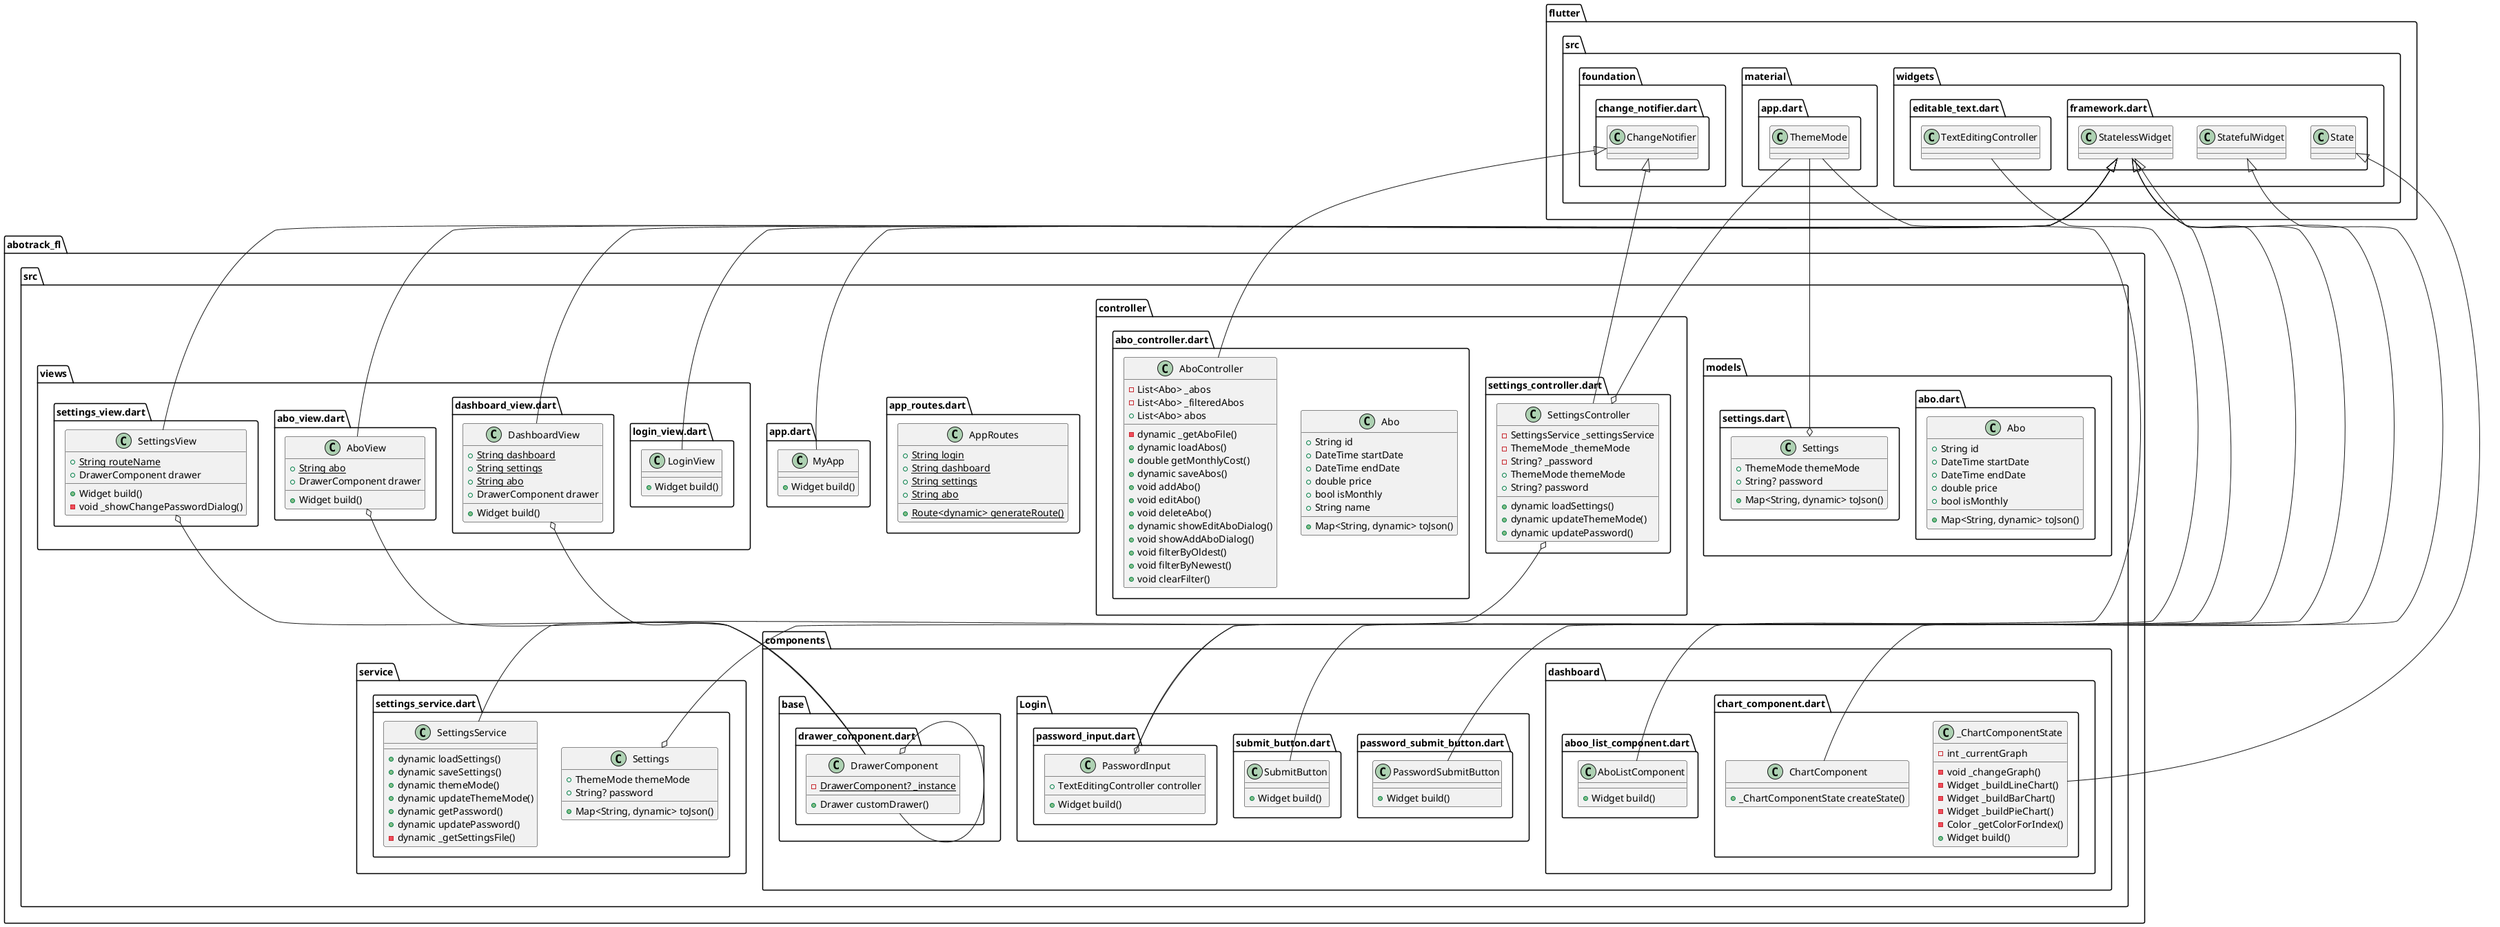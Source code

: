 @startuml
set namespaceSeparator ::

class "abotrack_fl::src::models::abo.dart::Abo" {
  +String id
  +DateTime startDate
  +DateTime endDate
  +double price
  +bool isMonthly
  +Map<String, dynamic> toJson()
}

class "abotrack_fl::src::models::settings.dart::Settings" {
  +ThemeMode themeMode
  +String? password
  +Map<String, dynamic> toJson()
}

"abotrack_fl::src::models::settings.dart::Settings" o-- "flutter::src::material::app.dart::ThemeMode"

class "abotrack_fl::src::controller::settings_controller.dart::SettingsController" {
  -SettingsService _settingsService
  -ThemeMode _themeMode
  -String? _password
  +ThemeMode themeMode
  +String? password
  +dynamic loadSettings()
  +dynamic updateThemeMode()
  +dynamic updatePassword()
}

"abotrack_fl::src::controller::settings_controller.dart::SettingsController" o-- "abotrack_fl::src::service::settings_service.dart::SettingsService"
"abotrack_fl::src::controller::settings_controller.dart::SettingsController" o-- "flutter::src::material::app.dart::ThemeMode"
"flutter::src::foundation::change_notifier.dart::ChangeNotifier" <|-- "abotrack_fl::src::controller::settings_controller.dart::SettingsController"

class "abotrack_fl::src::controller::abo_controller.dart::Abo" {
  +String id
  +DateTime startDate
  +DateTime endDate
  +double price
  +bool isMonthly
  +String name
  +Map<String, dynamic> toJson()
}

class "abotrack_fl::src::controller::abo_controller.dart::AboController" {
  -List<Abo> _abos
  -List<Abo> _filteredAbos
  +List<Abo> abos
  -dynamic _getAboFile()
  +dynamic loadAbos()
  +double getMonthlyCost()
  +dynamic saveAbos()
  +void addAbo()
  +void editAbo()
  +void deleteAbo()
  +dynamic showEditAboDialog()
  +void showAddAboDialog()
  +void filterByOldest()
  +void filterByNewest()
  +void clearFilter()
}

"flutter::src::foundation::change_notifier.dart::ChangeNotifier" <|-- "abotrack_fl::src::controller::abo_controller.dart::AboController"

class "abotrack_fl::src::app_routes.dart::AppRoutes" {
  {static} +String login
  {static} +String dashboard
  {static} +String settings
  {static} +String abo
  {static} +Route<dynamic> generateRoute()
}

class "abotrack_fl::src::components::dashboard::aboo_list_component.dart::AboListComponent" {
  +Widget build()
}

"flutter::src::widgets::framework.dart::StatelessWidget" <|-- "abotrack_fl::src::components::dashboard::aboo_list_component.dart::AboListComponent"

class "abotrack_fl::src::components::dashboard::chart_component.dart::ChartComponent" {
  +_ChartComponentState createState()
}

"flutter::src::widgets::framework.dart::StatefulWidget" <|-- "abotrack_fl::src::components::dashboard::chart_component.dart::ChartComponent"

class "abotrack_fl::src::components::dashboard::chart_component.dart::_ChartComponentState" {
  -int _currentGraph
  -void _changeGraph()
  -Widget _buildLineChart()
  -Widget _buildBarChart()
  -Widget _buildPieChart()
  -Color _getColorForIndex()
  +Widget build()
}

"flutter::src::widgets::framework.dart::State" <|-- "abotrack_fl::src::components::dashboard::chart_component.dart::_ChartComponentState"

class "abotrack_fl::src::components::Login::submit_button.dart::SubmitButton" {
  +Widget build()
}

"flutter::src::widgets::framework.dart::StatelessWidget" <|-- "abotrack_fl::src::components::Login::submit_button.dart::SubmitButton"

class "abotrack_fl::src::components::Login::password_submit_button.dart::PasswordSubmitButton" {
  +Widget build()
}

"flutter::src::widgets::framework.dart::StatelessWidget" <|-- "abotrack_fl::src::components::Login::password_submit_button.dart::PasswordSubmitButton"

class "abotrack_fl::src::components::Login::password_input.dart::PasswordInput" {
  +TextEditingController controller
  +Widget build()
}

"abotrack_fl::src::components::Login::password_input.dart::PasswordInput" o-- "flutter::src::widgets::editable_text.dart::TextEditingController"
"flutter::src::widgets::framework.dart::StatelessWidget" <|-- "abotrack_fl::src::components::Login::password_input.dart::PasswordInput"

class "abotrack_fl::src::components::base::drawer_component.dart::DrawerComponent" {
  {static} -DrawerComponent? _instance
  +Drawer customDrawer()
}

"abotrack_fl::src::components::base::drawer_component.dart::DrawerComponent" o-- "abotrack_fl::src::components::base::drawer_component.dart::DrawerComponent"

class "abotrack_fl::src::service::settings_service.dart::Settings" {
  +ThemeMode themeMode
  +String? password
  +Map<String, dynamic> toJson()
}

"abotrack_fl::src::service::settings_service.dart::Settings" o-- "flutter::src::material::app.dart::ThemeMode"

class "abotrack_fl::src::service::settings_service.dart::SettingsService" {
  +dynamic loadSettings()
  +dynamic saveSettings()
  +dynamic themeMode()
  +dynamic updateThemeMode()
  +dynamic getPassword()
  +dynamic updatePassword()
  -dynamic _getSettingsFile()
}

class "abotrack_fl::src::views::login_view.dart::LoginView" {
  +Widget build()
}

"flutter::src::widgets::framework.dart::StatelessWidget" <|-- "abotrack_fl::src::views::login_view.dart::LoginView"

class "abotrack_fl::src::views::settings_view.dart::SettingsView" {
  {static} +String routeName
  +DrawerComponent drawer
  +Widget build()
  -void _showChangePasswordDialog()
}

"abotrack_fl::src::views::settings_view.dart::SettingsView" o-- "abotrack_fl::src::components::base::drawer_component.dart::DrawerComponent"
"flutter::src::widgets::framework.dart::StatelessWidget" <|-- "abotrack_fl::src::views::settings_view.dart::SettingsView"

class "abotrack_fl::src::views::dashboard_view.dart::DashboardView" {
  {static} +String dashboard
  {static} +String settings
  {static} +String abo
  +DrawerComponent drawer
  +Widget build()
}

"abotrack_fl::src::views::dashboard_view.dart::DashboardView" o-- "abotrack_fl::src::components::base::drawer_component.dart::DrawerComponent"
"flutter::src::widgets::framework.dart::StatelessWidget" <|-- "abotrack_fl::src::views::dashboard_view.dart::DashboardView"

class "abotrack_fl::src::views::abo_view.dart::AboView" {
  {static} +String abo
  +DrawerComponent drawer
  +Widget build()
}

"abotrack_fl::src::views::abo_view.dart::AboView" o-- "abotrack_fl::src::components::base::drawer_component.dart::DrawerComponent"
"flutter::src::widgets::framework.dart::StatelessWidget" <|-- "abotrack_fl::src::views::abo_view.dart::AboView"

class "abotrack_fl::src::app.dart::MyApp" {
  +Widget build()
}

"flutter::src::widgets::framework.dart::StatelessWidget" <|-- "abotrack_fl::src::app.dart::MyApp"


@enduml